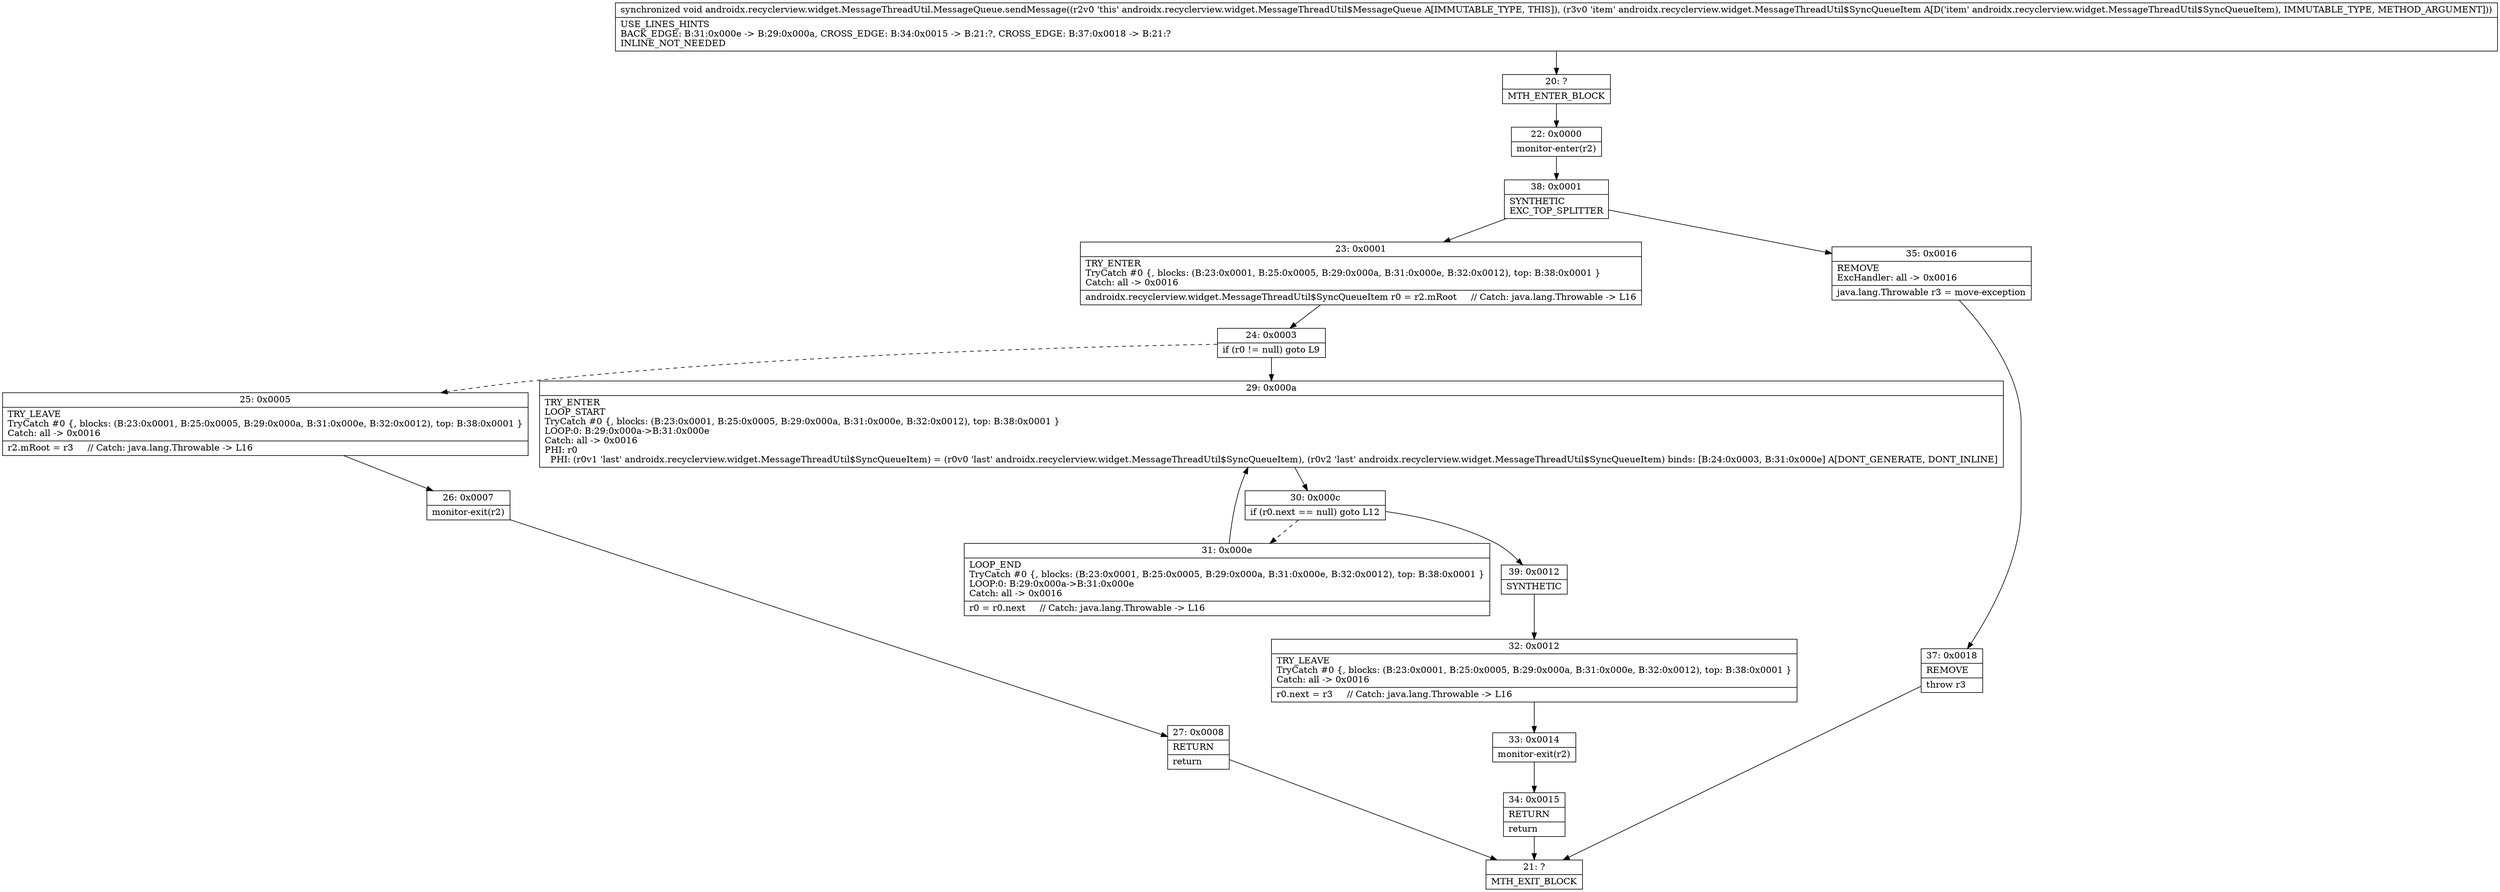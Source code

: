 digraph "CFG forandroidx.recyclerview.widget.MessageThreadUtil.MessageQueue.sendMessage(Landroidx\/recyclerview\/widget\/MessageThreadUtil$SyncQueueItem;)V" {
Node_20 [shape=record,label="{20\:\ ?|MTH_ENTER_BLOCK\l}"];
Node_22 [shape=record,label="{22\:\ 0x0000|monitor\-enter(r2)\l}"];
Node_38 [shape=record,label="{38\:\ 0x0001|SYNTHETIC\lEXC_TOP_SPLITTER\l}"];
Node_23 [shape=record,label="{23\:\ 0x0001|TRY_ENTER\lTryCatch #0 \{, blocks: (B:23:0x0001, B:25:0x0005, B:29:0x000a, B:31:0x000e, B:32:0x0012), top: B:38:0x0001 \}\lCatch: all \-\> 0x0016\l|androidx.recyclerview.widget.MessageThreadUtil$SyncQueueItem r0 = r2.mRoot     \/\/ Catch: java.lang.Throwable \-\> L16\l}"];
Node_24 [shape=record,label="{24\:\ 0x0003|if (r0 != null) goto L9\l}"];
Node_25 [shape=record,label="{25\:\ 0x0005|TRY_LEAVE\lTryCatch #0 \{, blocks: (B:23:0x0001, B:25:0x0005, B:29:0x000a, B:31:0x000e, B:32:0x0012), top: B:38:0x0001 \}\lCatch: all \-\> 0x0016\l|r2.mRoot = r3     \/\/ Catch: java.lang.Throwable \-\> L16\l}"];
Node_26 [shape=record,label="{26\:\ 0x0007|monitor\-exit(r2)\l}"];
Node_27 [shape=record,label="{27\:\ 0x0008|RETURN\l|return\l}"];
Node_21 [shape=record,label="{21\:\ ?|MTH_EXIT_BLOCK\l}"];
Node_29 [shape=record,label="{29\:\ 0x000a|TRY_ENTER\lLOOP_START\lTryCatch #0 \{, blocks: (B:23:0x0001, B:25:0x0005, B:29:0x000a, B:31:0x000e, B:32:0x0012), top: B:38:0x0001 \}\lLOOP:0: B:29:0x000a\-\>B:31:0x000e\lCatch: all \-\> 0x0016\lPHI: r0 \l  PHI: (r0v1 'last' androidx.recyclerview.widget.MessageThreadUtil$SyncQueueItem) = (r0v0 'last' androidx.recyclerview.widget.MessageThreadUtil$SyncQueueItem), (r0v2 'last' androidx.recyclerview.widget.MessageThreadUtil$SyncQueueItem) binds: [B:24:0x0003, B:31:0x000e] A[DONT_GENERATE, DONT_INLINE]\l}"];
Node_30 [shape=record,label="{30\:\ 0x000c|if (r0.next == null) goto L12\l}"];
Node_31 [shape=record,label="{31\:\ 0x000e|LOOP_END\lTryCatch #0 \{, blocks: (B:23:0x0001, B:25:0x0005, B:29:0x000a, B:31:0x000e, B:32:0x0012), top: B:38:0x0001 \}\lLOOP:0: B:29:0x000a\-\>B:31:0x000e\lCatch: all \-\> 0x0016\l|r0 = r0.next     \/\/ Catch: java.lang.Throwable \-\> L16\l}"];
Node_39 [shape=record,label="{39\:\ 0x0012|SYNTHETIC\l}"];
Node_32 [shape=record,label="{32\:\ 0x0012|TRY_LEAVE\lTryCatch #0 \{, blocks: (B:23:0x0001, B:25:0x0005, B:29:0x000a, B:31:0x000e, B:32:0x0012), top: B:38:0x0001 \}\lCatch: all \-\> 0x0016\l|r0.next = r3     \/\/ Catch: java.lang.Throwable \-\> L16\l}"];
Node_33 [shape=record,label="{33\:\ 0x0014|monitor\-exit(r2)\l}"];
Node_34 [shape=record,label="{34\:\ 0x0015|RETURN\l|return\l}"];
Node_35 [shape=record,label="{35\:\ 0x0016|REMOVE\lExcHandler: all \-\> 0x0016\l|java.lang.Throwable r3 = move\-exception\l}"];
Node_37 [shape=record,label="{37\:\ 0x0018|REMOVE\l|throw r3\l}"];
MethodNode[shape=record,label="{synchronized void androidx.recyclerview.widget.MessageThreadUtil.MessageQueue.sendMessage((r2v0 'this' androidx.recyclerview.widget.MessageThreadUtil$MessageQueue A[IMMUTABLE_TYPE, THIS]), (r3v0 'item' androidx.recyclerview.widget.MessageThreadUtil$SyncQueueItem A[D('item' androidx.recyclerview.widget.MessageThreadUtil$SyncQueueItem), IMMUTABLE_TYPE, METHOD_ARGUMENT]))  | USE_LINES_HINTS\lBACK_EDGE: B:31:0x000e \-\> B:29:0x000a, CROSS_EDGE: B:34:0x0015 \-\> B:21:?, CROSS_EDGE: B:37:0x0018 \-\> B:21:?\lINLINE_NOT_NEEDED\l}"];
MethodNode -> Node_20;Node_20 -> Node_22;
Node_22 -> Node_38;
Node_38 -> Node_23;
Node_38 -> Node_35;
Node_23 -> Node_24;
Node_24 -> Node_25[style=dashed];
Node_24 -> Node_29;
Node_25 -> Node_26;
Node_26 -> Node_27;
Node_27 -> Node_21;
Node_29 -> Node_30;
Node_30 -> Node_31[style=dashed];
Node_30 -> Node_39;
Node_31 -> Node_29;
Node_39 -> Node_32;
Node_32 -> Node_33;
Node_33 -> Node_34;
Node_34 -> Node_21;
Node_35 -> Node_37;
Node_37 -> Node_21;
}

